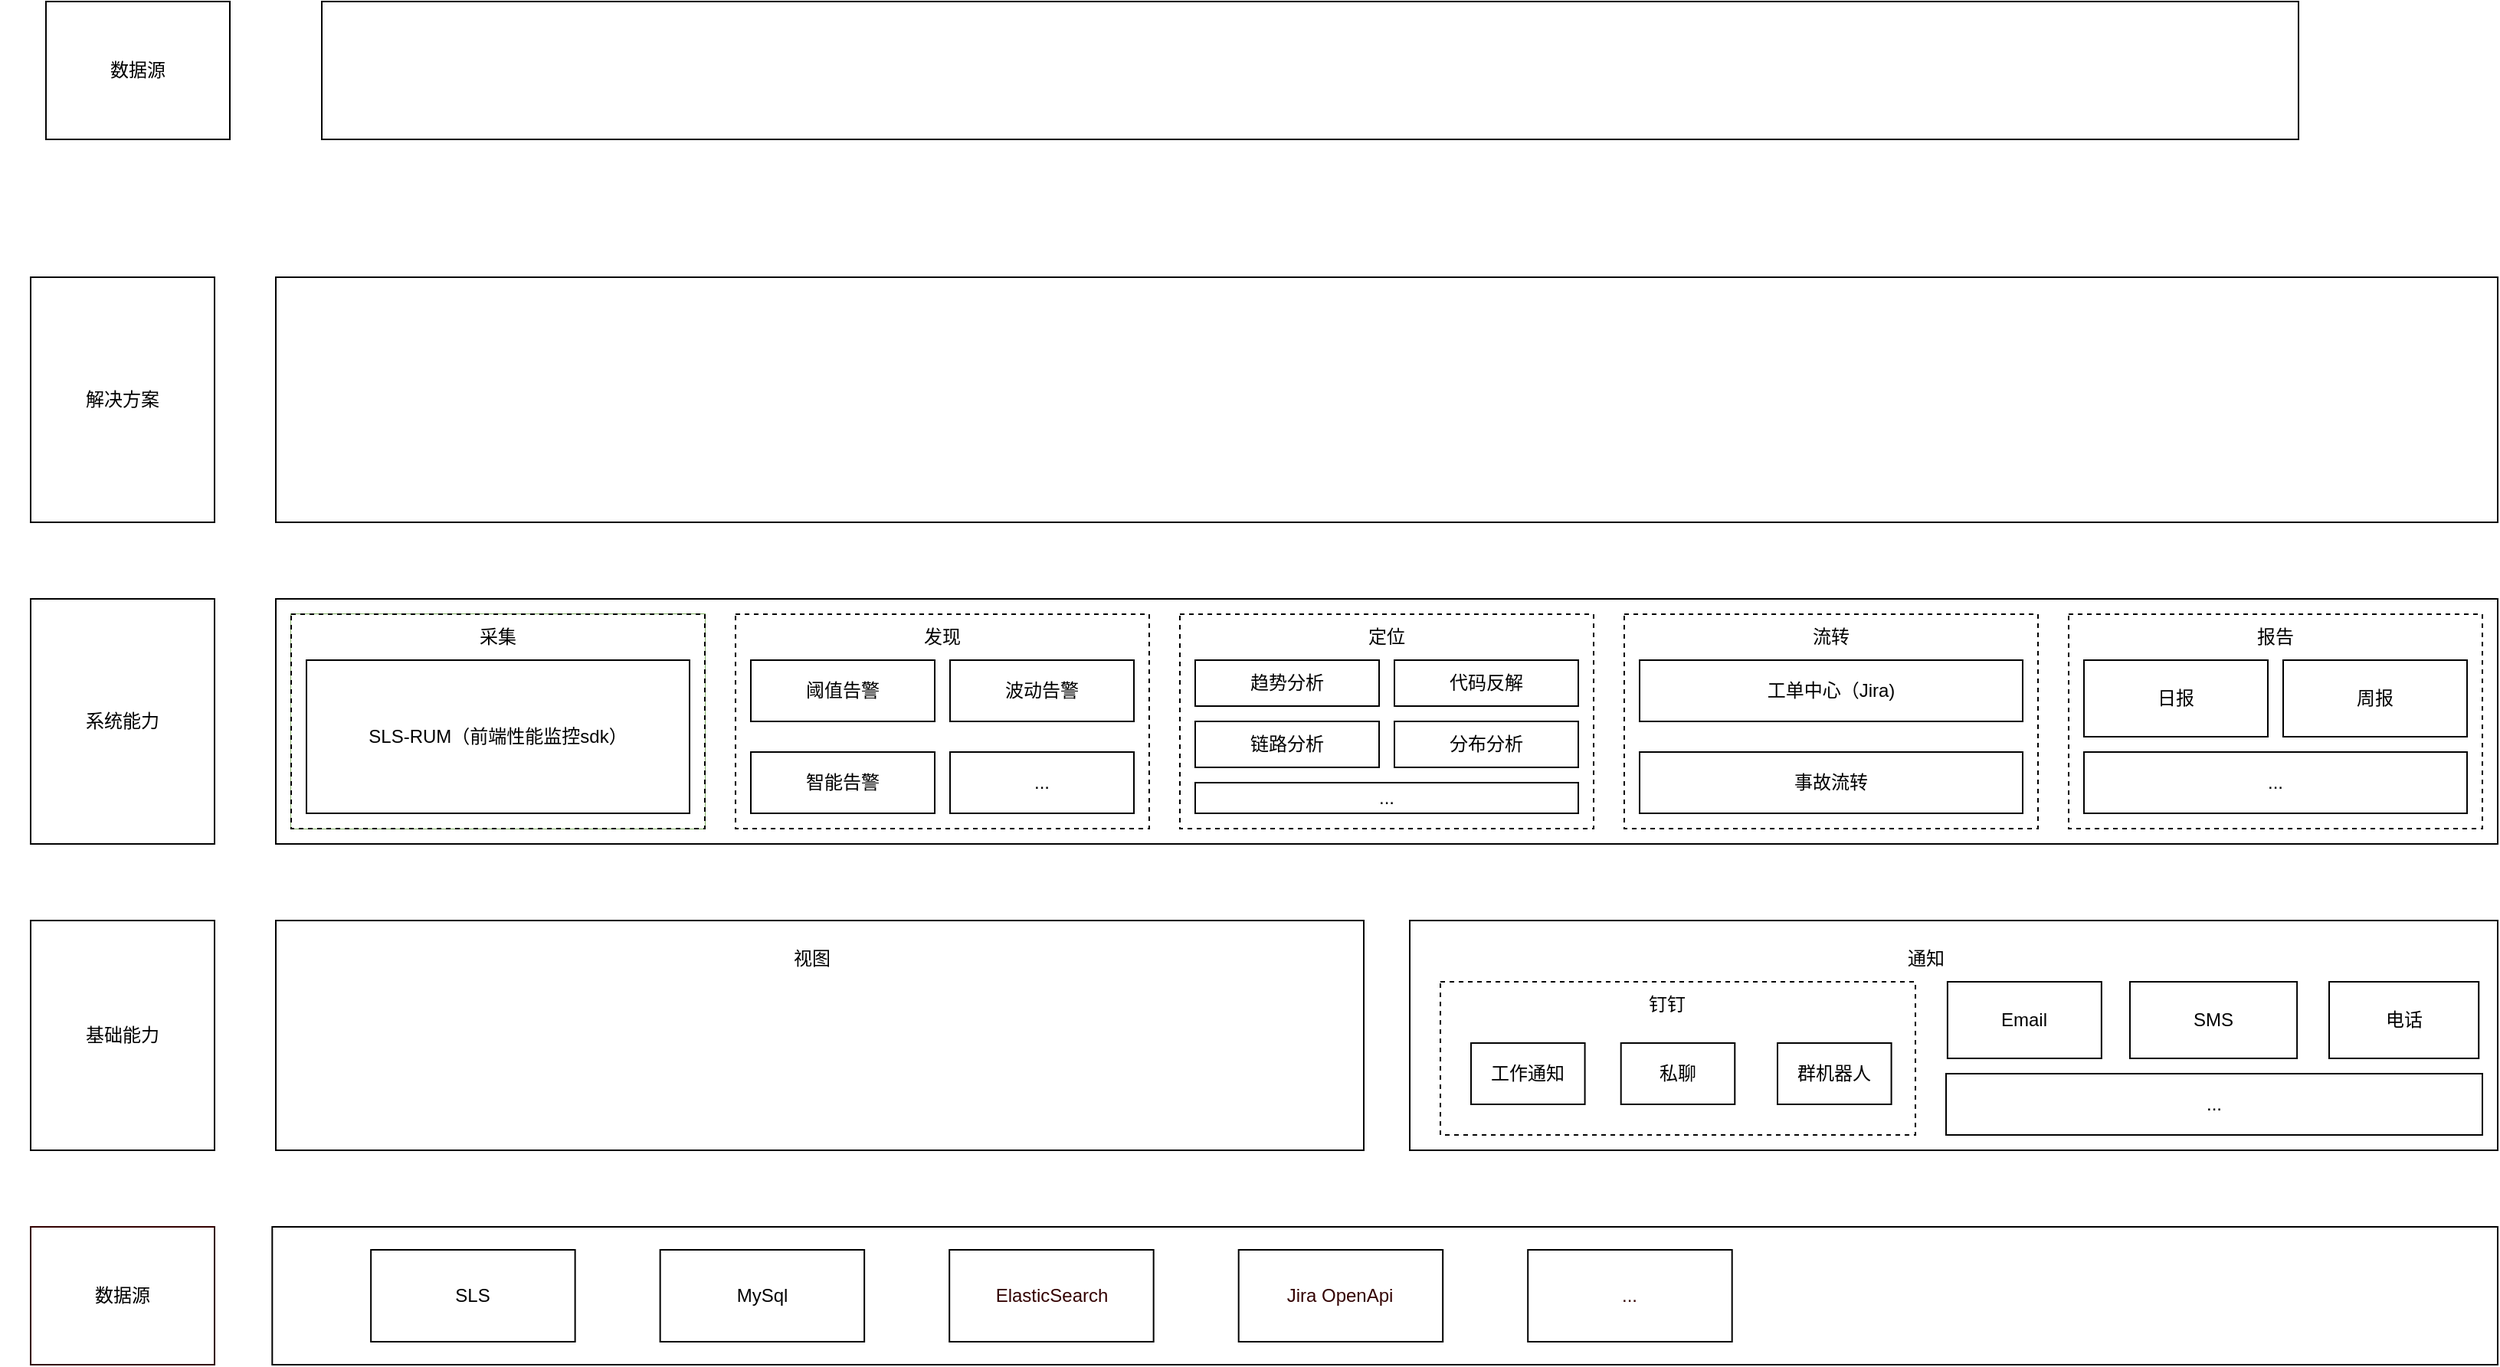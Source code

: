 <mxfile version="21.1.8" type="github">
  <diagram name="第 1 页" id="dGNZL8i-ddtaKk-ClNdq">
    <mxGraphModel dx="1987" dy="1027" grid="1" gridSize="10" guides="1" tooltips="1" connect="1" arrows="1" fold="1" page="1" pageScale="1" pageWidth="1600" pageHeight="1200" background="none" math="0" shadow="0">
      <root>
        <mxCell id="0" />
        <mxCell id="1" parent="0" />
        <mxCell id="7nSuKPrInUCEftZ7_m8U-18" value="" style="group" vertex="1" connectable="0" parent="1">
          <mxGeometry x="100" y="280" width="1470" height="90" as="geometry" />
        </mxCell>
        <mxCell id="7nSuKPrInUCEftZ7_m8U-19" value="" style="group" vertex="1" connectable="0" parent="7nSuKPrInUCEftZ7_m8U-18">
          <mxGeometry width="1470" height="90" as="geometry" />
        </mxCell>
        <mxCell id="7nSuKPrInUCEftZ7_m8U-20" value="数据源" style="rounded=0;whiteSpace=wrap;html=1;" vertex="1" parent="7nSuKPrInUCEftZ7_m8U-19">
          <mxGeometry width="120" height="90" as="geometry" />
        </mxCell>
        <mxCell id="7nSuKPrInUCEftZ7_m8U-21" value="" style="rounded=0;whiteSpace=wrap;html=1;" vertex="1" parent="7nSuKPrInUCEftZ7_m8U-19">
          <mxGeometry x="180" width="1290" height="90" as="geometry" />
        </mxCell>
        <mxCell id="7nSuKPrInUCEftZ7_m8U-28" value="" style="group" vertex="1" connectable="0" parent="1">
          <mxGeometry x="90" y="1080" width="1610" height="90" as="geometry" />
        </mxCell>
        <mxCell id="7nSuKPrInUCEftZ7_m8U-1" value="数据源" style="rounded=0;whiteSpace=wrap;html=1;strokeColor=#330000;strokeWidth=1;gradientColor=default;fillColor=none;" vertex="1" parent="7nSuKPrInUCEftZ7_m8U-28">
          <mxGeometry width="120" height="90" as="geometry" />
        </mxCell>
        <mxCell id="7nSuKPrInUCEftZ7_m8U-27" value="" style="group" vertex="1" connectable="0" parent="7nSuKPrInUCEftZ7_m8U-28">
          <mxGeometry x="177.655" width="1432.345" height="90" as="geometry" />
        </mxCell>
        <mxCell id="7nSuKPrInUCEftZ7_m8U-2" value="" style="rounded=0;whiteSpace=wrap;html=1;strokeColor=default;fillColor=default;strokeWidth=1;" vertex="1" parent="7nSuKPrInUCEftZ7_m8U-27">
          <mxGeometry x="-20" width="1452.34" height="90" as="geometry" />
        </mxCell>
        <mxCell id="7nSuKPrInUCEftZ7_m8U-22" value="SLS" style="rounded=0;whiteSpace=wrap;html=1;" vertex="1" parent="7nSuKPrInUCEftZ7_m8U-27">
          <mxGeometry x="44.414" y="15" width="133.241" height="60" as="geometry" />
        </mxCell>
        <mxCell id="7nSuKPrInUCEftZ7_m8U-23" value="MySql" style="rounded=0;whiteSpace=wrap;html=1;" vertex="1" parent="7nSuKPrInUCEftZ7_m8U-27">
          <mxGeometry x="233.172" y="15" width="133.241" height="60" as="geometry" />
        </mxCell>
        <mxCell id="7nSuKPrInUCEftZ7_m8U-24" value="&lt;font color=&quot;#330000&quot;&gt;ElasticSearch&lt;/font&gt;" style="rounded=0;whiteSpace=wrap;html=1;" vertex="1" parent="7nSuKPrInUCEftZ7_m8U-27">
          <mxGeometry x="421.931" y="15" width="133.241" height="60" as="geometry" />
        </mxCell>
        <mxCell id="7nSuKPrInUCEftZ7_m8U-25" value="&lt;font color=&quot;#330000&quot;&gt;Jira OpenApi&lt;/font&gt;" style="rounded=0;whiteSpace=wrap;html=1;" vertex="1" parent="7nSuKPrInUCEftZ7_m8U-27">
          <mxGeometry x="610.69" y="15" width="133.241" height="60" as="geometry" />
        </mxCell>
        <mxCell id="7nSuKPrInUCEftZ7_m8U-26" value="&lt;font color=&quot;#330000&quot;&gt;...&lt;/font&gt;" style="rounded=0;whiteSpace=wrap;html=1;" vertex="1" parent="7nSuKPrInUCEftZ7_m8U-27">
          <mxGeometry x="799.448" y="15" width="133.241" height="60" as="geometry" />
        </mxCell>
        <mxCell id="7nSuKPrInUCEftZ7_m8U-8" value="基础能力" style="rounded=0;whiteSpace=wrap;html=1;" vertex="1" parent="1">
          <mxGeometry x="90" y="880" width="120" height="150" as="geometry" />
        </mxCell>
        <mxCell id="7nSuKPrInUCEftZ7_m8U-30" value="" style="group" vertex="1" connectable="0" parent="1">
          <mxGeometry x="250" y="880" width="710" height="150" as="geometry" />
        </mxCell>
        <mxCell id="7nSuKPrInUCEftZ7_m8U-9" value="" style="rounded=0;whiteSpace=wrap;html=1;" vertex="1" parent="7nSuKPrInUCEftZ7_m8U-30">
          <mxGeometry width="710" height="150" as="geometry" />
        </mxCell>
        <mxCell id="7nSuKPrInUCEftZ7_m8U-29" value="视图" style="text;html=1;strokeColor=none;fillColor=none;align=center;verticalAlign=middle;whiteSpace=wrap;rounded=0;" vertex="1" parent="7nSuKPrInUCEftZ7_m8U-30">
          <mxGeometry x="315.556" y="10" width="67.619" height="30" as="geometry" />
        </mxCell>
        <mxCell id="7nSuKPrInUCEftZ7_m8U-12" value="系统能力" style="rounded=0;whiteSpace=wrap;html=1;" vertex="1" parent="1">
          <mxGeometry x="90" y="670" width="120" height="160" as="geometry" />
        </mxCell>
        <mxCell id="7nSuKPrInUCEftZ7_m8U-13" value="" style="rounded=0;whiteSpace=wrap;html=1;" vertex="1" parent="1">
          <mxGeometry x="250" y="670" width="1450" height="160" as="geometry" />
        </mxCell>
        <mxCell id="7nSuKPrInUCEftZ7_m8U-47" value="" style="group;fillColor=#d5e8d4;strokeColor=#82b366;container=0;" vertex="1" connectable="0" parent="1">
          <mxGeometry x="260" y="680" width="270" height="140" as="geometry" />
        </mxCell>
        <mxCell id="7nSuKPrInUCEftZ7_m8U-49" value="" style="group" vertex="1" connectable="0" parent="1">
          <mxGeometry x="550" y="680" width="270" height="140" as="geometry" />
        </mxCell>
        <mxCell id="7nSuKPrInUCEftZ7_m8U-50" value="" style="rounded=0;whiteSpace=wrap;html=1;dashed=1;" vertex="1" parent="7nSuKPrInUCEftZ7_m8U-49">
          <mxGeometry width="270" height="140" as="geometry" />
        </mxCell>
        <mxCell id="7nSuKPrInUCEftZ7_m8U-51" value="发现" style="text;html=1;strokeColor=none;fillColor=none;align=center;verticalAlign=middle;whiteSpace=wrap;rounded=0;" vertex="1" parent="7nSuKPrInUCEftZ7_m8U-49">
          <mxGeometry x="105" width="60" height="30" as="geometry" />
        </mxCell>
        <mxCell id="7nSuKPrInUCEftZ7_m8U-91" value="阈值告警" style="rounded=0;whiteSpace=wrap;html=1;" vertex="1" parent="7nSuKPrInUCEftZ7_m8U-49">
          <mxGeometry x="10" y="30" width="120" height="40" as="geometry" />
        </mxCell>
        <mxCell id="7nSuKPrInUCEftZ7_m8U-92" value="波动告警" style="rounded=0;whiteSpace=wrap;html=1;" vertex="1" parent="7nSuKPrInUCEftZ7_m8U-49">
          <mxGeometry x="140" y="30" width="120" height="40" as="geometry" />
        </mxCell>
        <mxCell id="7nSuKPrInUCEftZ7_m8U-93" value="智能告警" style="rounded=0;whiteSpace=wrap;html=1;" vertex="1" parent="7nSuKPrInUCEftZ7_m8U-49">
          <mxGeometry x="10" y="90" width="120" height="40" as="geometry" />
        </mxCell>
        <mxCell id="7nSuKPrInUCEftZ7_m8U-94" value="..." style="rounded=0;whiteSpace=wrap;html=1;" vertex="1" parent="7nSuKPrInUCEftZ7_m8U-49">
          <mxGeometry x="140" y="90" width="120" height="40" as="geometry" />
        </mxCell>
        <mxCell id="7nSuKPrInUCEftZ7_m8U-55" value="" style="group" vertex="1" connectable="0" parent="1">
          <mxGeometry x="1130" y="680" width="270" height="140" as="geometry" />
        </mxCell>
        <mxCell id="7nSuKPrInUCEftZ7_m8U-56" value="" style="rounded=0;whiteSpace=wrap;html=1;dashed=1;" vertex="1" parent="7nSuKPrInUCEftZ7_m8U-55">
          <mxGeometry width="270" height="140" as="geometry" />
        </mxCell>
        <mxCell id="7nSuKPrInUCEftZ7_m8U-57" value="流转" style="text;html=1;strokeColor=none;fillColor=none;align=center;verticalAlign=middle;whiteSpace=wrap;rounded=0;" vertex="1" parent="7nSuKPrInUCEftZ7_m8U-55">
          <mxGeometry x="105" width="60" height="30" as="geometry" />
        </mxCell>
        <mxCell id="7nSuKPrInUCEftZ7_m8U-72" value="工单中心（Jira)" style="rounded=0;whiteSpace=wrap;html=1;" vertex="1" parent="7nSuKPrInUCEftZ7_m8U-55">
          <mxGeometry x="10" y="30" width="250" height="40" as="geometry" />
        </mxCell>
        <mxCell id="7nSuKPrInUCEftZ7_m8U-73" value="事故流转" style="rounded=0;whiteSpace=wrap;html=1;" vertex="1" parent="7nSuKPrInUCEftZ7_m8U-55">
          <mxGeometry x="10" y="90" width="250" height="40" as="geometry" />
        </mxCell>
        <mxCell id="7nSuKPrInUCEftZ7_m8U-59" value="" style="rounded=0;whiteSpace=wrap;html=1;dashed=1;" vertex="1" parent="1">
          <mxGeometry x="1420" y="680" width="270" height="140" as="geometry" />
        </mxCell>
        <mxCell id="7nSuKPrInUCEftZ7_m8U-60" value="报告" style="text;html=1;strokeColor=none;fillColor=none;align=center;verticalAlign=middle;whiteSpace=wrap;rounded=0;" vertex="1" parent="1">
          <mxGeometry x="1525" y="680" width="60" height="30" as="geometry" />
        </mxCell>
        <mxCell id="7nSuKPrInUCEftZ7_m8U-65" value="日报" style="rounded=0;whiteSpace=wrap;html=1;" vertex="1" parent="1">
          <mxGeometry x="1430" y="710" width="120" height="50" as="geometry" />
        </mxCell>
        <mxCell id="7nSuKPrInUCEftZ7_m8U-66" value="周报" style="rounded=0;whiteSpace=wrap;html=1;" vertex="1" parent="1">
          <mxGeometry x="1560" y="710" width="120" height="50" as="geometry" />
        </mxCell>
        <mxCell id="7nSuKPrInUCEftZ7_m8U-68" value="..." style="rounded=0;whiteSpace=wrap;html=1;" vertex="1" parent="1">
          <mxGeometry x="1430" y="770" width="250" height="40" as="geometry" />
        </mxCell>
        <mxCell id="7nSuKPrInUCEftZ7_m8U-63" value="" style="group" vertex="1" connectable="0" parent="1">
          <mxGeometry x="990" y="880" width="710" height="150" as="geometry" />
        </mxCell>
        <mxCell id="7nSuKPrInUCEftZ7_m8U-71" value="" style="group" vertex="1" connectable="0" parent="7nSuKPrInUCEftZ7_m8U-63">
          <mxGeometry width="710" height="150" as="geometry" />
        </mxCell>
        <mxCell id="7nSuKPrInUCEftZ7_m8U-33" value="" style="rounded=0;whiteSpace=wrap;html=1;" vertex="1" parent="7nSuKPrInUCEftZ7_m8U-71">
          <mxGeometry width="710" height="150" as="geometry" />
        </mxCell>
        <mxCell id="7nSuKPrInUCEftZ7_m8U-34" value="通知" style="text;html=1;strokeColor=none;fillColor=none;align=center;verticalAlign=middle;whiteSpace=wrap;rounded=0;" vertex="1" parent="7nSuKPrInUCEftZ7_m8U-71">
          <mxGeometry x="299.997" y="10" width="74.286" height="30" as="geometry" />
        </mxCell>
        <mxCell id="7nSuKPrInUCEftZ7_m8U-35" value="" style="rounded=0;whiteSpace=wrap;html=1;dashed=1;" vertex="1" parent="7nSuKPrInUCEftZ7_m8U-71">
          <mxGeometry x="20" y="40" width="310" height="100" as="geometry" />
        </mxCell>
        <mxCell id="7nSuKPrInUCEftZ7_m8U-36" value="钉钉" style="text;html=1;strokeColor=none;fillColor=none;align=center;verticalAlign=middle;whiteSpace=wrap;rounded=0;" vertex="1" parent="7nSuKPrInUCEftZ7_m8U-71">
          <mxGeometry x="131.43" y="40" width="74.286" height="30" as="geometry" />
        </mxCell>
        <mxCell id="7nSuKPrInUCEftZ7_m8U-37" value="工作通知" style="rounded=0;whiteSpace=wrap;html=1;" vertex="1" parent="7nSuKPrInUCEftZ7_m8U-71">
          <mxGeometry x="40" y="80" width="74.29" height="40" as="geometry" />
        </mxCell>
        <mxCell id="7nSuKPrInUCEftZ7_m8U-38" value="私聊" style="rounded=0;whiteSpace=wrap;html=1;" vertex="1" parent="7nSuKPrInUCEftZ7_m8U-71">
          <mxGeometry x="137.85" y="80" width="74.29" height="40" as="geometry" />
        </mxCell>
        <mxCell id="7nSuKPrInUCEftZ7_m8U-39" value="群机器人" style="rounded=0;whiteSpace=wrap;html=1;" vertex="1" parent="7nSuKPrInUCEftZ7_m8U-71">
          <mxGeometry x="240" y="80" width="74.29" height="40" as="geometry" />
        </mxCell>
        <mxCell id="7nSuKPrInUCEftZ7_m8U-40" value="Email" style="rounded=0;whiteSpace=wrap;html=1;" vertex="1" parent="7nSuKPrInUCEftZ7_m8U-71">
          <mxGeometry x="350.95" y="40" width="100.48" height="50" as="geometry" />
        </mxCell>
        <mxCell id="7nSuKPrInUCEftZ7_m8U-41" value="SMS" style="rounded=0;whiteSpace=wrap;html=1;" vertex="1" parent="7nSuKPrInUCEftZ7_m8U-71">
          <mxGeometry x="470" y="40" width="109.05" height="50" as="geometry" />
        </mxCell>
        <mxCell id="7nSuKPrInUCEftZ7_m8U-42" value="电话" style="rounded=0;whiteSpace=wrap;html=1;" vertex="1" parent="7nSuKPrInUCEftZ7_m8U-71">
          <mxGeometry x="600" y="40" width="97.62" height="50" as="geometry" />
        </mxCell>
        <mxCell id="7nSuKPrInUCEftZ7_m8U-70" value="..." style="rounded=0;whiteSpace=wrap;html=1;" vertex="1" parent="7nSuKPrInUCEftZ7_m8U-71">
          <mxGeometry x="350" y="100" width="350" height="40" as="geometry" />
        </mxCell>
        <mxCell id="7nSuKPrInUCEftZ7_m8U-90" value="" style="group" vertex="1" connectable="0" parent="1">
          <mxGeometry x="840" y="680" width="270" height="140" as="geometry" />
        </mxCell>
        <mxCell id="7nSuKPrInUCEftZ7_m8U-53" value="" style="rounded=0;whiteSpace=wrap;html=1;dashed=1;" vertex="1" parent="7nSuKPrInUCEftZ7_m8U-90">
          <mxGeometry width="270" height="140" as="geometry" />
        </mxCell>
        <mxCell id="7nSuKPrInUCEftZ7_m8U-54" value="定位" style="text;html=1;strokeColor=none;fillColor=none;align=center;verticalAlign=middle;whiteSpace=wrap;rounded=0;" vertex="1" parent="7nSuKPrInUCEftZ7_m8U-90">
          <mxGeometry x="105" width="60" height="30" as="geometry" />
        </mxCell>
        <mxCell id="7nSuKPrInUCEftZ7_m8U-74" value="趋势分析" style="rounded=0;whiteSpace=wrap;html=1;" vertex="1" parent="7nSuKPrInUCEftZ7_m8U-90">
          <mxGeometry x="10" y="30" width="120" height="30" as="geometry" />
        </mxCell>
        <mxCell id="7nSuKPrInUCEftZ7_m8U-75" value="链路分析" style="rounded=0;whiteSpace=wrap;html=1;" vertex="1" parent="7nSuKPrInUCEftZ7_m8U-90">
          <mxGeometry x="10" y="70" width="120" height="30" as="geometry" />
        </mxCell>
        <mxCell id="7nSuKPrInUCEftZ7_m8U-76" value="代码反解" style="rounded=0;whiteSpace=wrap;html=1;" vertex="1" parent="7nSuKPrInUCEftZ7_m8U-90">
          <mxGeometry x="140" y="30" width="120" height="30" as="geometry" />
        </mxCell>
        <mxCell id="7nSuKPrInUCEftZ7_m8U-77" value="分布分析" style="rounded=0;whiteSpace=wrap;html=1;" vertex="1" parent="7nSuKPrInUCEftZ7_m8U-90">
          <mxGeometry x="140" y="70" width="120" height="30" as="geometry" />
        </mxCell>
        <mxCell id="7nSuKPrInUCEftZ7_m8U-87" value="..." style="rounded=0;whiteSpace=wrap;html=1;" vertex="1" parent="7nSuKPrInUCEftZ7_m8U-90">
          <mxGeometry x="10" y="110" width="250" height="20" as="geometry" />
        </mxCell>
        <mxCell id="7nSuKPrInUCEftZ7_m8U-98" value="" style="group" vertex="1" connectable="0" parent="1">
          <mxGeometry x="260" y="680" width="270" height="140" as="geometry" />
        </mxCell>
        <mxCell id="7nSuKPrInUCEftZ7_m8U-44" value="" style="rounded=0;whiteSpace=wrap;html=1;dashed=1;" vertex="1" parent="7nSuKPrInUCEftZ7_m8U-98">
          <mxGeometry width="270" height="140" as="geometry" />
        </mxCell>
        <mxCell id="7nSuKPrInUCEftZ7_m8U-45" value="采集" style="text;html=1;strokeColor=none;fillColor=none;align=center;verticalAlign=middle;whiteSpace=wrap;rounded=0;" vertex="1" parent="7nSuKPrInUCEftZ7_m8U-98">
          <mxGeometry x="105" width="60" height="30" as="geometry" />
        </mxCell>
        <mxCell id="7nSuKPrInUCEftZ7_m8U-95" value="SLS-RUM（前端性能监控sdk）" style="rounded=0;whiteSpace=wrap;html=1;" vertex="1" parent="7nSuKPrInUCEftZ7_m8U-98">
          <mxGeometry x="10" y="30" width="250" height="100" as="geometry" />
        </mxCell>
        <mxCell id="7nSuKPrInUCEftZ7_m8U-15" value="" style="group" vertex="1" connectable="0" parent="1">
          <mxGeometry x="70" y="460" width="1630" height="160" as="geometry" />
        </mxCell>
        <mxCell id="7nSuKPrInUCEftZ7_m8U-17" value="" style="rounded=0;whiteSpace=wrap;html=1;" vertex="1" parent="7nSuKPrInUCEftZ7_m8U-15">
          <mxGeometry x="180" width="1450" height="160" as="geometry" />
        </mxCell>
        <mxCell id="7nSuKPrInUCEftZ7_m8U-16" value="解决方案" style="rounded=0;whiteSpace=wrap;html=1;" vertex="1" parent="1">
          <mxGeometry x="90" y="460" width="120" height="160" as="geometry" />
        </mxCell>
      </root>
    </mxGraphModel>
  </diagram>
</mxfile>

